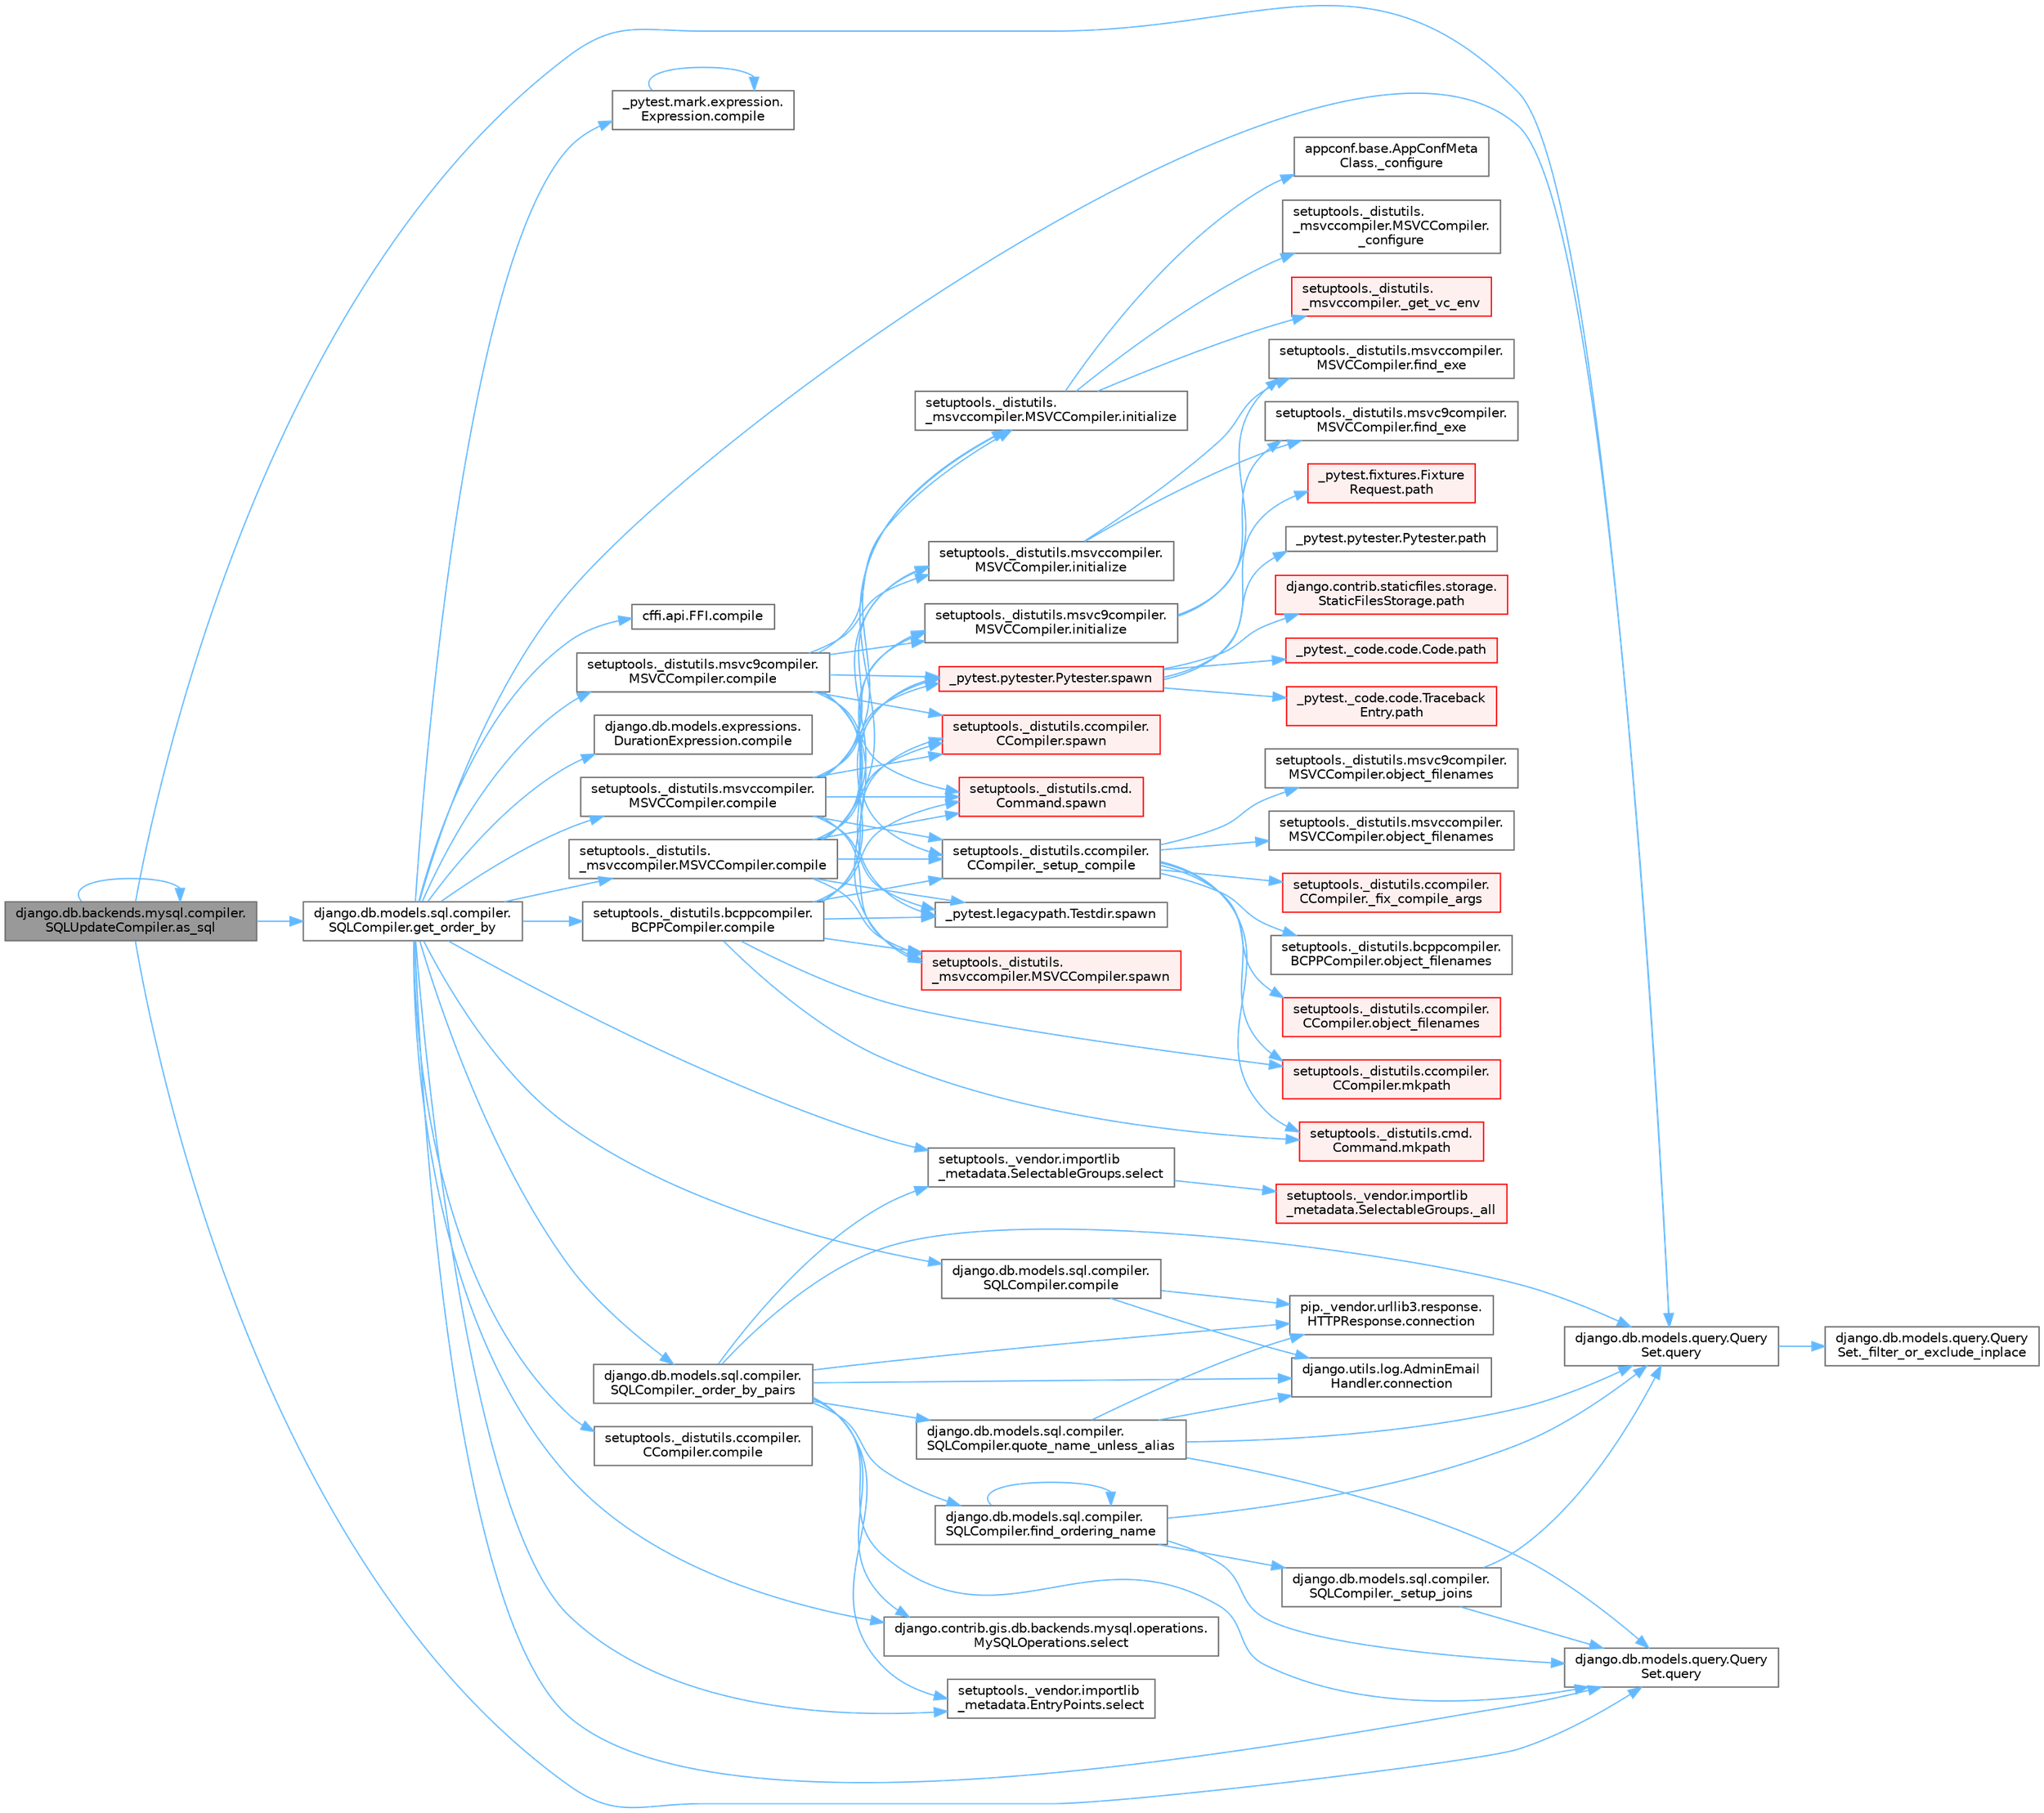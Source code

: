 digraph "django.db.backends.mysql.compiler.SQLUpdateCompiler.as_sql"
{
 // LATEX_PDF_SIZE
  bgcolor="transparent";
  edge [fontname=Helvetica,fontsize=10,labelfontname=Helvetica,labelfontsize=10];
  node [fontname=Helvetica,fontsize=10,shape=box,height=0.2,width=0.4];
  rankdir="LR";
  Node1 [id="Node000001",label="django.db.backends.mysql.compiler.\lSQLUpdateCompiler.as_sql",height=0.2,width=0.4,color="gray40", fillcolor="grey60", style="filled", fontcolor="black",tooltip=" "];
  Node1 -> Node1 [id="edge1_Node000001_Node000001",color="steelblue1",style="solid",tooltip=" "];
  Node1 -> Node2 [id="edge2_Node000001_Node000002",color="steelblue1",style="solid",tooltip=" "];
  Node2 [id="Node000002",label="django.db.models.sql.compiler.\lSQLCompiler.get_order_by",height=0.2,width=0.4,color="grey40", fillcolor="white", style="filled",URL="$classdjango_1_1db_1_1models_1_1sql_1_1compiler_1_1_s_q_l_compiler.html#a85a625d03b1e87e5dc6f2ea7e93fef1a",tooltip=" "];
  Node2 -> Node3 [id="edge3_Node000002_Node000003",color="steelblue1",style="solid",tooltip=" "];
  Node3 [id="Node000003",label="django.db.models.sql.compiler.\lSQLCompiler._order_by_pairs",height=0.2,width=0.4,color="grey40", fillcolor="white", style="filled",URL="$classdjango_1_1db_1_1models_1_1sql_1_1compiler_1_1_s_q_l_compiler.html#aadc45c88889716b107b99e9f2e76f591",tooltip=" "];
  Node3 -> Node4 [id="edge4_Node000003_Node000004",color="steelblue1",style="solid",tooltip=" "];
  Node4 [id="Node000004",label="django.utils.log.AdminEmail\lHandler.connection",height=0.2,width=0.4,color="grey40", fillcolor="white", style="filled",URL="$classdjango_1_1utils_1_1log_1_1_admin_email_handler.html#a545b5f7ec55a857fe1ca7836814a0760",tooltip=" "];
  Node3 -> Node5 [id="edge5_Node000003_Node000005",color="steelblue1",style="solid",tooltip=" "];
  Node5 [id="Node000005",label="pip._vendor.urllib3.response.\lHTTPResponse.connection",height=0.2,width=0.4,color="grey40", fillcolor="white", style="filled",URL="$classpip_1_1__vendor_1_1urllib3_1_1response_1_1_h_t_t_p_response.html#a9002314624685de3bbf9b84bdc87fef8",tooltip=" "];
  Node3 -> Node6 [id="edge6_Node000003_Node000006",color="steelblue1",style="solid",tooltip=" "];
  Node6 [id="Node000006",label="django.db.models.sql.compiler.\lSQLCompiler.find_ordering_name",height=0.2,width=0.4,color="grey40", fillcolor="white", style="filled",URL="$classdjango_1_1db_1_1models_1_1sql_1_1compiler_1_1_s_q_l_compiler.html#af700709c03bb6c5cd212d3602e909e3a",tooltip=" "];
  Node6 -> Node7 [id="edge7_Node000006_Node000007",color="steelblue1",style="solid",tooltip=" "];
  Node7 [id="Node000007",label="django.db.models.sql.compiler.\lSQLCompiler._setup_joins",height=0.2,width=0.4,color="grey40", fillcolor="white", style="filled",URL="$classdjango_1_1db_1_1models_1_1sql_1_1compiler_1_1_s_q_l_compiler.html#a6c7c0abac7cd55c295b175b2a6e58f94",tooltip=" "];
  Node7 -> Node8 [id="edge8_Node000007_Node000008",color="steelblue1",style="solid",tooltip=" "];
  Node8 [id="Node000008",label="django.db.models.query.Query\lSet.query",height=0.2,width=0.4,color="grey40", fillcolor="white", style="filled",URL="$classdjango_1_1db_1_1models_1_1query_1_1_query_set.html#a8028ed81b109acb162489dbd16604c83",tooltip=" "];
  Node8 -> Node9 [id="edge9_Node000008_Node000009",color="steelblue1",style="solid",tooltip=" "];
  Node9 [id="Node000009",label="django.db.models.query.Query\lSet._filter_or_exclude_inplace",height=0.2,width=0.4,color="grey40", fillcolor="white", style="filled",URL="$classdjango_1_1db_1_1models_1_1query_1_1_query_set.html#aabeb9102e4ff687eea5dc3a6d54a8a29",tooltip=" "];
  Node7 -> Node10 [id="edge10_Node000007_Node000010",color="steelblue1",style="solid",tooltip=" "];
  Node10 [id="Node000010",label="django.db.models.query.Query\lSet.query",height=0.2,width=0.4,color="grey40", fillcolor="white", style="filled",URL="$classdjango_1_1db_1_1models_1_1query_1_1_query_set.html#a0b0307a9b3f65303afb2c5783372d2c2",tooltip=" "];
  Node6 -> Node6 [id="edge11_Node000006_Node000006",color="steelblue1",style="solid",tooltip=" "];
  Node6 -> Node8 [id="edge12_Node000006_Node000008",color="steelblue1",style="solid",tooltip=" "];
  Node6 -> Node10 [id="edge13_Node000006_Node000010",color="steelblue1",style="solid",tooltip=" "];
  Node3 -> Node8 [id="edge14_Node000003_Node000008",color="steelblue1",style="solid",tooltip=" "];
  Node3 -> Node10 [id="edge15_Node000003_Node000010",color="steelblue1",style="solid",tooltip=" "];
  Node3 -> Node11 [id="edge16_Node000003_Node000011",color="steelblue1",style="solid",tooltip=" "];
  Node11 [id="Node000011",label="django.db.models.sql.compiler.\lSQLCompiler.quote_name_unless_alias",height=0.2,width=0.4,color="grey40", fillcolor="white", style="filled",URL="$classdjango_1_1db_1_1models_1_1sql_1_1compiler_1_1_s_q_l_compiler.html#aee1ca8fa1097490d7dde9458af2087a2",tooltip=" "];
  Node11 -> Node4 [id="edge17_Node000011_Node000004",color="steelblue1",style="solid",tooltip=" "];
  Node11 -> Node5 [id="edge18_Node000011_Node000005",color="steelblue1",style="solid",tooltip=" "];
  Node11 -> Node8 [id="edge19_Node000011_Node000008",color="steelblue1",style="solid",tooltip=" "];
  Node11 -> Node10 [id="edge20_Node000011_Node000010",color="steelblue1",style="solid",tooltip=" "];
  Node3 -> Node12 [id="edge21_Node000003_Node000012",color="steelblue1",style="solid",tooltip=" "];
  Node12 [id="Node000012",label="django.contrib.gis.db.backends.mysql.operations.\lMySQLOperations.select",height=0.2,width=0.4,color="grey40", fillcolor="white", style="filled",URL="$classdjango_1_1contrib_1_1gis_1_1db_1_1backends_1_1mysql_1_1operations_1_1_my_s_q_l_operations.html#a284d53076e3cb34e7be3e29f7a257e29",tooltip=" "];
  Node3 -> Node13 [id="edge22_Node000003_Node000013",color="steelblue1",style="solid",tooltip=" "];
  Node13 [id="Node000013",label="setuptools._vendor.importlib\l_metadata.EntryPoints.select",height=0.2,width=0.4,color="grey40", fillcolor="white", style="filled",URL="$classsetuptools_1_1__vendor_1_1importlib__metadata_1_1_entry_points.html#a9d6f21a90bc8484556c17e7549ec48b8",tooltip=" "];
  Node3 -> Node14 [id="edge23_Node000003_Node000014",color="steelblue1",style="solid",tooltip=" "];
  Node14 [id="Node000014",label="setuptools._vendor.importlib\l_metadata.SelectableGroups.select",height=0.2,width=0.4,color="grey40", fillcolor="white", style="filled",URL="$classsetuptools_1_1__vendor_1_1importlib__metadata_1_1_selectable_groups.html#a2e1b574df1dfc1d3ddd577f86a13cf46",tooltip=" "];
  Node14 -> Node15 [id="edge24_Node000014_Node000015",color="steelblue1",style="solid",tooltip=" "];
  Node15 [id="Node000015",label="setuptools._vendor.importlib\l_metadata.SelectableGroups._all",height=0.2,width=0.4,color="red", fillcolor="#FFF0F0", style="filled",URL="$classsetuptools_1_1__vendor_1_1importlib__metadata_1_1_selectable_groups.html#ace2184bf9d795f7de7e4dc21a8c973c4",tooltip=" "];
  Node2 -> Node17 [id="edge25_Node000002_Node000017",color="steelblue1",style="solid",tooltip=" "];
  Node17 [id="Node000017",label="_pytest.mark.expression.\lExpression.compile",height=0.2,width=0.4,color="grey40", fillcolor="white", style="filled",URL="$class__pytest_1_1mark_1_1expression_1_1_expression.html#a487c179805cbb1d7475c2ca8154c96fa",tooltip=" "];
  Node17 -> Node17 [id="edge26_Node000017_Node000017",color="steelblue1",style="solid",tooltip=" "];
  Node2 -> Node18 [id="edge27_Node000002_Node000018",color="steelblue1",style="solid",tooltip=" "];
  Node18 [id="Node000018",label="cffi.api.FFI.compile",height=0.2,width=0.4,color="grey40", fillcolor="white", style="filled",URL="$classcffi_1_1api_1_1_f_f_i.html#aa299db05eaf9e8845167d09760888799",tooltip=" "];
  Node2 -> Node19 [id="edge28_Node000002_Node000019",color="steelblue1",style="solid",tooltip=" "];
  Node19 [id="Node000019",label="django.db.models.expressions.\lDurationExpression.compile",height=0.2,width=0.4,color="grey40", fillcolor="white", style="filled",URL="$classdjango_1_1db_1_1models_1_1expressions_1_1_duration_expression.html#a47b1a07b0eadb9722fcd50f98312abc9",tooltip=" "];
  Node2 -> Node20 [id="edge29_Node000002_Node000020",color="steelblue1",style="solid",tooltip=" "];
  Node20 [id="Node000020",label="django.db.models.sql.compiler.\lSQLCompiler.compile",height=0.2,width=0.4,color="grey40", fillcolor="white", style="filled",URL="$classdjango_1_1db_1_1models_1_1sql_1_1compiler_1_1_s_q_l_compiler.html#aa04036f15ac7916f9be1c43e8ace807a",tooltip=" "];
  Node20 -> Node4 [id="edge30_Node000020_Node000004",color="steelblue1",style="solid",tooltip=" "];
  Node20 -> Node5 [id="edge31_Node000020_Node000005",color="steelblue1",style="solid",tooltip=" "];
  Node2 -> Node21 [id="edge32_Node000002_Node000021",color="steelblue1",style="solid",tooltip=" "];
  Node21 [id="Node000021",label="setuptools._distutils.\l_msvccompiler.MSVCCompiler.compile",height=0.2,width=0.4,color="grey40", fillcolor="white", style="filled",URL="$classsetuptools_1_1__distutils_1_1__msvccompiler_1_1_m_s_v_c_compiler.html#a120b859ab4fa415afafa55d41da93d6d",tooltip=" "];
  Node21 -> Node22 [id="edge33_Node000021_Node000022",color="steelblue1",style="solid",tooltip=" "];
  Node22 [id="Node000022",label="setuptools._distutils.ccompiler.\lCCompiler._setup_compile",height=0.2,width=0.4,color="grey40", fillcolor="white", style="filled",URL="$classsetuptools_1_1__distutils_1_1ccompiler_1_1_c_compiler.html#ac4b66c43e3d07440afc7e38b4d1fdf2e",tooltip=" "];
  Node22 -> Node23 [id="edge34_Node000022_Node000023",color="steelblue1",style="solid",tooltip=" "];
  Node23 [id="Node000023",label="setuptools._distutils.ccompiler.\lCCompiler._fix_compile_args",height=0.2,width=0.4,color="red", fillcolor="#FFF0F0", style="filled",URL="$classsetuptools_1_1__distutils_1_1ccompiler_1_1_c_compiler.html#adf6e856960886280bc5b7b6ab98da11e",tooltip=" "];
  Node22 -> Node25 [id="edge35_Node000022_Node000025",color="steelblue1",style="solid",tooltip=" "];
  Node25 [id="Node000025",label="setuptools._distutils.ccompiler.\lCCompiler.mkpath",height=0.2,width=0.4,color="red", fillcolor="#FFF0F0", style="filled",URL="$classsetuptools_1_1__distutils_1_1ccompiler_1_1_c_compiler.html#a84a377626d580d0a9c7af626de535910",tooltip=" "];
  Node22 -> Node28 [id="edge36_Node000022_Node000028",color="steelblue1",style="solid",tooltip=" "];
  Node28 [id="Node000028",label="setuptools._distutils.cmd.\lCommand.mkpath",height=0.2,width=0.4,color="red", fillcolor="#FFF0F0", style="filled",URL="$classsetuptools_1_1__distutils_1_1cmd_1_1_command.html#ac5192d4d0c02e64755ea4a522d48c4ab",tooltip=" "];
  Node22 -> Node29 [id="edge37_Node000022_Node000029",color="steelblue1",style="solid",tooltip=" "];
  Node29 [id="Node000029",label="setuptools._distutils.bcppcompiler.\lBCPPCompiler.object_filenames",height=0.2,width=0.4,color="grey40", fillcolor="white", style="filled",URL="$classsetuptools_1_1__distutils_1_1bcppcompiler_1_1_b_c_p_p_compiler.html#ac747bc57c726c811b4fb1ccc28c61f01",tooltip=" "];
  Node22 -> Node30 [id="edge38_Node000022_Node000030",color="steelblue1",style="solid",tooltip=" "];
  Node30 [id="Node000030",label="setuptools._distutils.ccompiler.\lCCompiler.object_filenames",height=0.2,width=0.4,color="red", fillcolor="#FFF0F0", style="filled",URL="$classsetuptools_1_1__distutils_1_1ccompiler_1_1_c_compiler.html#ab827c9ddfe9c9f62a450b86dd8aaa1b1",tooltip=" "];
  Node22 -> Node37 [id="edge39_Node000022_Node000037",color="steelblue1",style="solid",tooltip=" "];
  Node37 [id="Node000037",label="setuptools._distutils.msvc9compiler.\lMSVCCompiler.object_filenames",height=0.2,width=0.4,color="grey40", fillcolor="white", style="filled",URL="$classsetuptools_1_1__distutils_1_1msvc9compiler_1_1_m_s_v_c_compiler.html#a39cc5c2c89a083409fd8493ccc8ec93f",tooltip=" "];
  Node22 -> Node38 [id="edge40_Node000022_Node000038",color="steelblue1",style="solid",tooltip=" "];
  Node38 [id="Node000038",label="setuptools._distutils.msvccompiler.\lMSVCCompiler.object_filenames",height=0.2,width=0.4,color="grey40", fillcolor="white", style="filled",URL="$classsetuptools_1_1__distutils_1_1msvccompiler_1_1_m_s_v_c_compiler.html#a0a24fd7f09e7c261d131d65e4f8462d4",tooltip=" "];
  Node21 -> Node39 [id="edge41_Node000021_Node000039",color="steelblue1",style="solid",tooltip=" "];
  Node39 [id="Node000039",label="setuptools._distutils.\l_msvccompiler.MSVCCompiler.initialize",height=0.2,width=0.4,color="grey40", fillcolor="white", style="filled",URL="$classsetuptools_1_1__distutils_1_1__msvccompiler_1_1_m_s_v_c_compiler.html#a43401b9cd5fe5aa3b85704cff01fda01",tooltip=" "];
  Node39 -> Node40 [id="edge42_Node000039_Node000040",color="steelblue1",style="solid",tooltip=" "];
  Node40 [id="Node000040",label="appconf.base.AppConfMeta\lClass._configure",height=0.2,width=0.4,color="grey40", fillcolor="white", style="filled",URL="$classappconf_1_1base_1_1_app_conf_meta_class.html#a0723fc70358e3656b91784ee70ed33ab",tooltip=" "];
  Node39 -> Node41 [id="edge43_Node000039_Node000041",color="steelblue1",style="solid",tooltip=" "];
  Node41 [id="Node000041",label="setuptools._distutils.\l_msvccompiler.MSVCCompiler.\l_configure",height=0.2,width=0.4,color="grey40", fillcolor="white", style="filled",URL="$classsetuptools_1_1__distutils_1_1__msvccompiler_1_1_m_s_v_c_compiler.html#a44536ae62c4c18d3aea088abb468ff8f",tooltip=" "];
  Node39 -> Node42 [id="edge44_Node000039_Node000042",color="steelblue1",style="solid",tooltip=" "];
  Node42 [id="Node000042",label="setuptools._distutils.\l_msvccompiler._get_vc_env",height=0.2,width=0.4,color="red", fillcolor="#FFF0F0", style="filled",URL="$namespacesetuptools_1_1__distutils_1_1__msvccompiler.html#a7c40fac0baa118e2727e52f1cfee79db",tooltip=" "];
  Node21 -> Node46 [id="edge45_Node000021_Node000046",color="steelblue1",style="solid",tooltip=" "];
  Node46 [id="Node000046",label="setuptools._distutils.msvc9compiler.\lMSVCCompiler.initialize",height=0.2,width=0.4,color="grey40", fillcolor="white", style="filled",URL="$classsetuptools_1_1__distutils_1_1msvc9compiler_1_1_m_s_v_c_compiler.html#a94f057de1dc9158080035d0acd89412f",tooltip=" "];
  Node46 -> Node47 [id="edge46_Node000046_Node000047",color="steelblue1",style="solid",tooltip=" "];
  Node47 [id="Node000047",label="setuptools._distutils.msvc9compiler.\lMSVCCompiler.find_exe",height=0.2,width=0.4,color="grey40", fillcolor="white", style="filled",URL="$classsetuptools_1_1__distutils_1_1msvc9compiler_1_1_m_s_v_c_compiler.html#a01cb58614ce12071446ff74416f4eb88",tooltip=" "];
  Node46 -> Node48 [id="edge47_Node000046_Node000048",color="steelblue1",style="solid",tooltip=" "];
  Node48 [id="Node000048",label="setuptools._distutils.msvccompiler.\lMSVCCompiler.find_exe",height=0.2,width=0.4,color="grey40", fillcolor="white", style="filled",URL="$classsetuptools_1_1__distutils_1_1msvccompiler_1_1_m_s_v_c_compiler.html#a46e0b147d29ed24668cacac00c928c62",tooltip=" "];
  Node21 -> Node49 [id="edge48_Node000021_Node000049",color="steelblue1",style="solid",tooltip=" "];
  Node49 [id="Node000049",label="setuptools._distutils.msvccompiler.\lMSVCCompiler.initialize",height=0.2,width=0.4,color="grey40", fillcolor="white", style="filled",URL="$classsetuptools_1_1__distutils_1_1msvccompiler_1_1_m_s_v_c_compiler.html#a622c75ec314a3e866578248e9bfcef28",tooltip=" "];
  Node49 -> Node47 [id="edge49_Node000049_Node000047",color="steelblue1",style="solid",tooltip=" "];
  Node49 -> Node48 [id="edge50_Node000049_Node000048",color="steelblue1",style="solid",tooltip=" "];
  Node21 -> Node50 [id="edge51_Node000021_Node000050",color="steelblue1",style="solid",tooltip=" "];
  Node50 [id="Node000050",label="_pytest.legacypath.Testdir.spawn",height=0.2,width=0.4,color="grey40", fillcolor="white", style="filled",URL="$class__pytest_1_1legacypath_1_1_testdir.html#a7b90d7cbf3ce3f79ac2880b56ffe3c9c",tooltip=" "];
  Node21 -> Node51 [id="edge52_Node000021_Node000051",color="steelblue1",style="solid",tooltip=" "];
  Node51 [id="Node000051",label="_pytest.pytester.Pytester.spawn",height=0.2,width=0.4,color="red", fillcolor="#FFF0F0", style="filled",URL="$class__pytest_1_1pytester_1_1_pytester.html#abebb7155ff193e7514ef38b8569e6b58",tooltip=" "];
  Node51 -> Node52 [id="edge53_Node000051_Node000052",color="steelblue1",style="solid",tooltip=" "];
  Node52 [id="Node000052",label="_pytest._code.code.Code.path",height=0.2,width=0.4,color="red", fillcolor="#FFF0F0", style="filled",URL="$class__pytest_1_1__code_1_1code_1_1_code.html#a1dae55e90750fe77c7517f806a14d864",tooltip=" "];
  Node51 -> Node63 [id="edge54_Node000051_Node000063",color="steelblue1",style="solid",tooltip=" "];
  Node63 [id="Node000063",label="_pytest._code.code.Traceback\lEntry.path",height=0.2,width=0.4,color="red", fillcolor="#FFF0F0", style="filled",URL="$class__pytest_1_1__code_1_1code_1_1_traceback_entry.html#a5a88b9ae4623733566450a9e7d8387c0",tooltip=" "];
  Node51 -> Node65 [id="edge55_Node000051_Node000065",color="steelblue1",style="solid",tooltip=" "];
  Node65 [id="Node000065",label="_pytest.fixtures.Fixture\lRequest.path",height=0.2,width=0.4,color="red", fillcolor="#FFF0F0", style="filled",URL="$class__pytest_1_1fixtures_1_1_fixture_request.html#a6f6db59812d121b54cd67d5e434e1451",tooltip=" "];
  Node51 -> Node71 [id="edge56_Node000051_Node000071",color="steelblue1",style="solid",tooltip=" "];
  Node71 [id="Node000071",label="_pytest.pytester.Pytester.path",height=0.2,width=0.4,color="grey40", fillcolor="white", style="filled",URL="$class__pytest_1_1pytester_1_1_pytester.html#a403c804f74a87f5e5705774fa896cc1f",tooltip=" "];
  Node51 -> Node72 [id="edge57_Node000051_Node000072",color="steelblue1",style="solid",tooltip=" "];
  Node72 [id="Node000072",label="django.contrib.staticfiles.storage.\lStaticFilesStorage.path",height=0.2,width=0.4,color="red", fillcolor="#FFF0F0", style="filled",URL="$classdjango_1_1contrib_1_1staticfiles_1_1storage_1_1_static_files_storage.html#a4e96cc92fbde7423d1b74f3a50fc0bf6",tooltip=" "];
  Node21 -> Node2662 [id="edge58_Node000021_Node002662",color="steelblue1",style="solid",tooltip=" "];
  Node2662 [id="Node002662",label="setuptools._distutils.\l_msvccompiler.MSVCCompiler.spawn",height=0.2,width=0.4,color="red", fillcolor="#FFF0F0", style="filled",URL="$classsetuptools_1_1__distutils_1_1__msvccompiler_1_1_m_s_v_c_compiler.html#a9aa3de4c16c1786efcbc72a361aadb66",tooltip=" "];
  Node21 -> Node2664 [id="edge59_Node000021_Node002664",color="steelblue1",style="solid",tooltip=" "];
  Node2664 [id="Node002664",label="setuptools._distutils.ccompiler.\lCCompiler.spawn",height=0.2,width=0.4,color="red", fillcolor="#FFF0F0", style="filled",URL="$classsetuptools_1_1__distutils_1_1ccompiler_1_1_c_compiler.html#af513247d5bdabdc090f42e431d7da74f",tooltip=" "];
  Node21 -> Node2665 [id="edge60_Node000021_Node002665",color="steelblue1",style="solid",tooltip=" "];
  Node2665 [id="Node002665",label="setuptools._distutils.cmd.\lCommand.spawn",height=0.2,width=0.4,color="red", fillcolor="#FFF0F0", style="filled",URL="$classsetuptools_1_1__distutils_1_1cmd_1_1_command.html#a9d990023ef8ad29009426c7facf05efb",tooltip=" "];
  Node2 -> Node4548 [id="edge61_Node000002_Node004548",color="steelblue1",style="solid",tooltip=" "];
  Node4548 [id="Node004548",label="setuptools._distutils.bcppcompiler.\lBCPPCompiler.compile",height=0.2,width=0.4,color="grey40", fillcolor="white", style="filled",URL="$classsetuptools_1_1__distutils_1_1bcppcompiler_1_1_b_c_p_p_compiler.html#add8958f9b0f0d3a834bd12e6c33ed4a4",tooltip=" "];
  Node4548 -> Node22 [id="edge62_Node004548_Node000022",color="steelblue1",style="solid",tooltip=" "];
  Node4548 -> Node25 [id="edge63_Node004548_Node000025",color="steelblue1",style="solid",tooltip=" "];
  Node4548 -> Node28 [id="edge64_Node004548_Node000028",color="steelblue1",style="solid",tooltip=" "];
  Node4548 -> Node50 [id="edge65_Node004548_Node000050",color="steelblue1",style="solid",tooltip=" "];
  Node4548 -> Node51 [id="edge66_Node004548_Node000051",color="steelblue1",style="solid",tooltip=" "];
  Node4548 -> Node2662 [id="edge67_Node004548_Node002662",color="steelblue1",style="solid",tooltip=" "];
  Node4548 -> Node2664 [id="edge68_Node004548_Node002664",color="steelblue1",style="solid",tooltip=" "];
  Node4548 -> Node2665 [id="edge69_Node004548_Node002665",color="steelblue1",style="solid",tooltip=" "];
  Node2 -> Node4549 [id="edge70_Node000002_Node004549",color="steelblue1",style="solid",tooltip=" "];
  Node4549 [id="Node004549",label="setuptools._distutils.ccompiler.\lCCompiler.compile",height=0.2,width=0.4,color="grey40", fillcolor="white", style="filled",URL="$classsetuptools_1_1__distutils_1_1ccompiler_1_1_c_compiler.html#af627563c92fd0bea9506ee19020bdd44",tooltip=" "];
  Node2 -> Node4550 [id="edge71_Node000002_Node004550",color="steelblue1",style="solid",tooltip=" "];
  Node4550 [id="Node004550",label="setuptools._distutils.msvc9compiler.\lMSVCCompiler.compile",height=0.2,width=0.4,color="grey40", fillcolor="white", style="filled",URL="$classsetuptools_1_1__distutils_1_1msvc9compiler_1_1_m_s_v_c_compiler.html#acef92f6a3e5ca1da81edac6c4eb13394",tooltip=" "];
  Node4550 -> Node22 [id="edge72_Node004550_Node000022",color="steelblue1",style="solid",tooltip=" "];
  Node4550 -> Node39 [id="edge73_Node004550_Node000039",color="steelblue1",style="solid",tooltip=" "];
  Node4550 -> Node46 [id="edge74_Node004550_Node000046",color="steelblue1",style="solid",tooltip=" "];
  Node4550 -> Node49 [id="edge75_Node004550_Node000049",color="steelblue1",style="solid",tooltip=" "];
  Node4550 -> Node50 [id="edge76_Node004550_Node000050",color="steelblue1",style="solid",tooltip=" "];
  Node4550 -> Node51 [id="edge77_Node004550_Node000051",color="steelblue1",style="solid",tooltip=" "];
  Node4550 -> Node2662 [id="edge78_Node004550_Node002662",color="steelblue1",style="solid",tooltip=" "];
  Node4550 -> Node2664 [id="edge79_Node004550_Node002664",color="steelblue1",style="solid",tooltip=" "];
  Node4550 -> Node2665 [id="edge80_Node004550_Node002665",color="steelblue1",style="solid",tooltip=" "];
  Node2 -> Node4551 [id="edge81_Node000002_Node004551",color="steelblue1",style="solid",tooltip=" "];
  Node4551 [id="Node004551",label="setuptools._distutils.msvccompiler.\lMSVCCompiler.compile",height=0.2,width=0.4,color="grey40", fillcolor="white", style="filled",URL="$classsetuptools_1_1__distutils_1_1msvccompiler_1_1_m_s_v_c_compiler.html#a0b94993c995adcbeba0bd04caff0905a",tooltip=" "];
  Node4551 -> Node22 [id="edge82_Node004551_Node000022",color="steelblue1",style="solid",tooltip=" "];
  Node4551 -> Node39 [id="edge83_Node004551_Node000039",color="steelblue1",style="solid",tooltip=" "];
  Node4551 -> Node46 [id="edge84_Node004551_Node000046",color="steelblue1",style="solid",tooltip=" "];
  Node4551 -> Node49 [id="edge85_Node004551_Node000049",color="steelblue1",style="solid",tooltip=" "];
  Node4551 -> Node50 [id="edge86_Node004551_Node000050",color="steelblue1",style="solid",tooltip=" "];
  Node4551 -> Node51 [id="edge87_Node004551_Node000051",color="steelblue1",style="solid",tooltip=" "];
  Node4551 -> Node2662 [id="edge88_Node004551_Node002662",color="steelblue1",style="solid",tooltip=" "];
  Node4551 -> Node2664 [id="edge89_Node004551_Node002664",color="steelblue1",style="solid",tooltip=" "];
  Node4551 -> Node2665 [id="edge90_Node004551_Node002665",color="steelblue1",style="solid",tooltip=" "];
  Node2 -> Node8 [id="edge91_Node000002_Node000008",color="steelblue1",style="solid",tooltip=" "];
  Node2 -> Node10 [id="edge92_Node000002_Node000010",color="steelblue1",style="solid",tooltip=" "];
  Node2 -> Node12 [id="edge93_Node000002_Node000012",color="steelblue1",style="solid",tooltip=" "];
  Node2 -> Node13 [id="edge94_Node000002_Node000013",color="steelblue1",style="solid",tooltip=" "];
  Node2 -> Node14 [id="edge95_Node000002_Node000014",color="steelblue1",style="solid",tooltip=" "];
  Node1 -> Node8 [id="edge96_Node000001_Node000008",color="steelblue1",style="solid",tooltip=" "];
  Node1 -> Node10 [id="edge97_Node000001_Node000010",color="steelblue1",style="solid",tooltip=" "];
}
